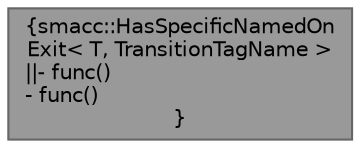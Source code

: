 digraph "smacc::HasSpecificNamedOnExit&lt; T, TransitionTagName &gt;"
{
 // LATEX_PDF_SIZE
  bgcolor="transparent";
  edge [fontname=Helvetica,fontsize=10,labelfontname=Helvetica,labelfontsize=10];
  node [fontname=Helvetica,fontsize=10,shape=box,height=0.2,width=0.4];
  Node1 [label="{smacc::HasSpecificNamedOn\lExit\< T, TransitionTagName \>\n||- func()\l- func()\l}",height=0.2,width=0.4,color="gray40", fillcolor="grey60", style="filled", fontcolor="black",tooltip=" "];
}
